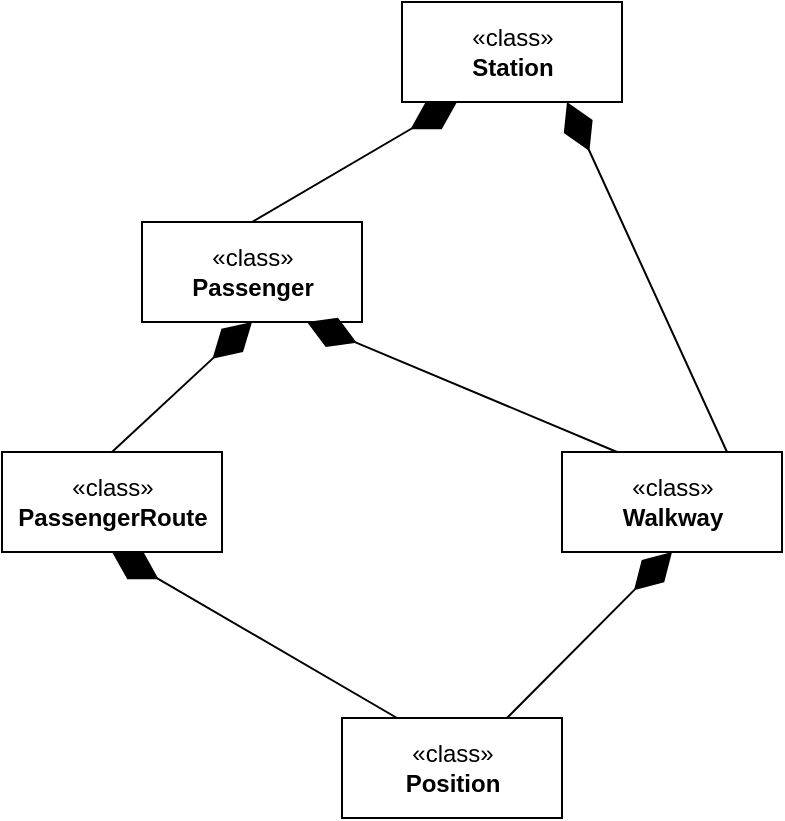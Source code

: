 <mxfile version="11.3.0" type="device" pages="1"><diagram id="e9QCcGnz2mrX9NpaclaG" name="Page-1"><mxGraphModel dx="1182" dy="683" grid="1" gridSize="10" guides="1" tooltips="1" connect="1" arrows="1" fold="1" page="1" pageScale="1" pageWidth="850" pageHeight="1100" math="0" shadow="0"><root><mxCell id="0"/><mxCell id="1" parent="0"/><mxCell id="YoXanqYkoPIbLAg8J9_R-2" value="«class»&lt;br&gt;&lt;b&gt;Station&lt;/b&gt;" style="html=1;" vertex="1" parent="1"><mxGeometry x="370" y="50" width="110" height="50" as="geometry"/></mxCell><mxCell id="YoXanqYkoPIbLAg8J9_R-3" value="«class»&lt;br&gt;&lt;b&gt;Passenger&lt;/b&gt;" style="html=1;" vertex="1" parent="1"><mxGeometry x="240" y="160" width="110" height="50" as="geometry"/></mxCell><mxCell id="YoXanqYkoPIbLAg8J9_R-4" value="«class»&lt;br&gt;&lt;b&gt;PassengerRoute&lt;/b&gt;" style="html=1;" vertex="1" parent="1"><mxGeometry x="170" y="275" width="110" height="50" as="geometry"/></mxCell><mxCell id="YoXanqYkoPIbLAg8J9_R-5" value="«class»&lt;br&gt;&lt;b&gt;Walkway&lt;br&gt;&lt;/b&gt;" style="html=1;" vertex="1" parent="1"><mxGeometry x="450" y="275" width="110" height="50" as="geometry"/></mxCell><mxCell id="YoXanqYkoPIbLAg8J9_R-7" value="«class»&lt;br&gt;&lt;b&gt;Position&lt;br&gt;&lt;/b&gt;" style="html=1;" vertex="1" parent="1"><mxGeometry x="340" y="408" width="110" height="50" as="geometry"/></mxCell><mxCell id="YoXanqYkoPIbLAg8J9_R-8" value="" style="endArrow=diamondThin;endFill=1;endSize=24;html=1;exitX=0.5;exitY=0;exitDx=0;exitDy=0;entryX=0.25;entryY=1;entryDx=0;entryDy=0;" edge="1" parent="1" source="YoXanqYkoPIbLAg8J9_R-3" target="YoXanqYkoPIbLAg8J9_R-2"><mxGeometry width="160" relative="1" as="geometry"><mxPoint x="75" y="118" as="sourcePoint"/><mxPoint x="92.04" y="41.664" as="targetPoint"/></mxGeometry></mxCell><mxCell id="YoXanqYkoPIbLAg8J9_R-9" value="" style="endArrow=diamondThin;endFill=1;endSize=24;html=1;exitX=0.75;exitY=0;exitDx=0;exitDy=0;entryX=0.75;entryY=1;entryDx=0;entryDy=0;" edge="1" parent="1" source="YoXanqYkoPIbLAg8J9_R-5" target="YoXanqYkoPIbLAg8J9_R-2"><mxGeometry width="160" relative="1" as="geometry"><mxPoint x="197.5" y="182.5" as="sourcePoint"/><mxPoint x="270" y="122.5" as="targetPoint"/></mxGeometry></mxCell><mxCell id="YoXanqYkoPIbLAg8J9_R-10" value="" style="endArrow=diamondThin;endFill=1;endSize=24;html=1;exitX=0.5;exitY=0;exitDx=0;exitDy=0;entryX=0.5;entryY=1;entryDx=0;entryDy=0;" edge="1" parent="1" source="YoXanqYkoPIbLAg8J9_R-4" target="YoXanqYkoPIbLAg8J9_R-3"><mxGeometry width="160" relative="1" as="geometry"><mxPoint x="50" y="117" as="sourcePoint"/><mxPoint x="122.5" y="57" as="targetPoint"/></mxGeometry></mxCell><mxCell id="YoXanqYkoPIbLAg8J9_R-11" value="" style="endArrow=diamondThin;endFill=1;endSize=24;html=1;exitX=0.25;exitY=0;exitDx=0;exitDy=0;entryX=0.5;entryY=1;entryDx=0;entryDy=0;" edge="1" parent="1" source="YoXanqYkoPIbLAg8J9_R-7" target="YoXanqYkoPIbLAg8J9_R-4"><mxGeometry width="160" relative="1" as="geometry"><mxPoint x="125" y="160" as="sourcePoint"/><mxPoint x="197.5" y="100" as="targetPoint"/></mxGeometry></mxCell><mxCell id="YoXanqYkoPIbLAg8J9_R-12" value="" style="endArrow=diamondThin;endFill=1;endSize=24;html=1;exitX=0.25;exitY=0;exitDx=0;exitDy=0;entryX=0.75;entryY=1;entryDx=0;entryDy=0;" edge="1" parent="1" source="YoXanqYkoPIbLAg8J9_R-5" target="YoXanqYkoPIbLAg8J9_R-3"><mxGeometry width="160" relative="1" as="geometry"><mxPoint x="85" y="260" as="sourcePoint"/><mxPoint x="125" y="210" as="targetPoint"/></mxGeometry></mxCell><mxCell id="YoXanqYkoPIbLAg8J9_R-13" value="" style="endArrow=diamondThin;endFill=1;endSize=24;html=1;exitX=0.75;exitY=0;exitDx=0;exitDy=0;entryX=0.5;entryY=1;entryDx=0;entryDy=0;" edge="1" parent="1" source="YoXanqYkoPIbLAg8J9_R-7" target="YoXanqYkoPIbLAg8J9_R-5"><mxGeometry width="160" relative="1" as="geometry"><mxPoint x="127.5" y="368" as="sourcePoint"/><mxPoint x="85" y="310" as="targetPoint"/></mxGeometry></mxCell></root></mxGraphModel></diagram></mxfile>